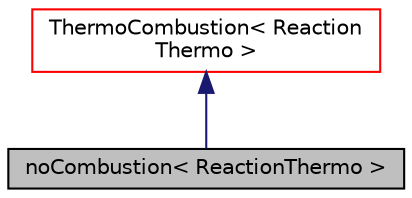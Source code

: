 digraph "noCombustion&lt; ReactionThermo &gt;"
{
  bgcolor="transparent";
  edge [fontname="Helvetica",fontsize="10",labelfontname="Helvetica",labelfontsize="10"];
  node [fontname="Helvetica",fontsize="10",shape=record];
  Node1 [label="noCombustion\< ReactionThermo \>",height=0.2,width=0.4,color="black", fillcolor="grey75", style="filled" fontcolor="black"];
  Node2 -> Node1 [dir="back",color="midnightblue",fontsize="10",style="solid",fontname="Helvetica"];
  Node2 [label="ThermoCombustion\< Reaction\lThermo \>",height=0.2,width=0.4,color="red",URL="$classFoam_1_1ThermoCombustion.html",tooltip="Thermo model wrapper for combustion models. "];
}
